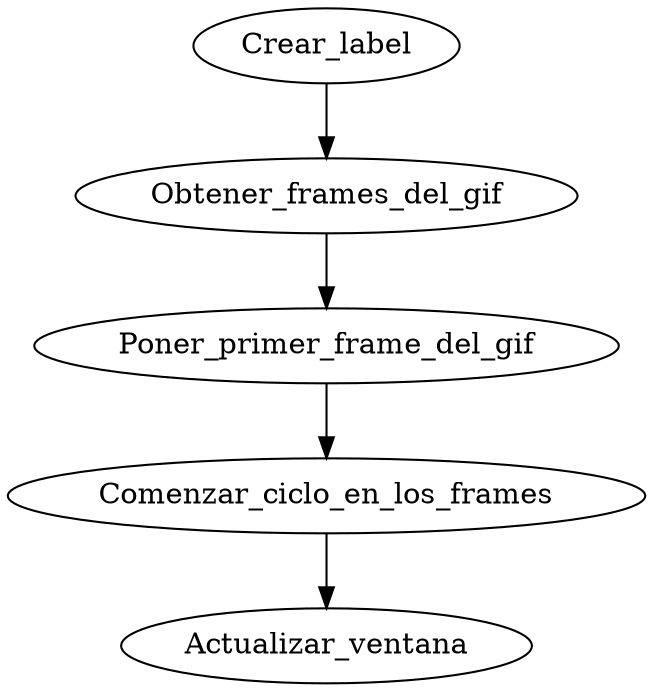 digraph reproducción{
    Crear_label -> Obtener_frames_del_gif
    Obtener_frames_del_gif -> Poner_primer_frame_del_gif
    Poner_primer_frame_del_gif -> Comenzar_ciclo_en_los_frames
    Comenzar_ciclo_en_los_frames -> Actualizar_ventana
}